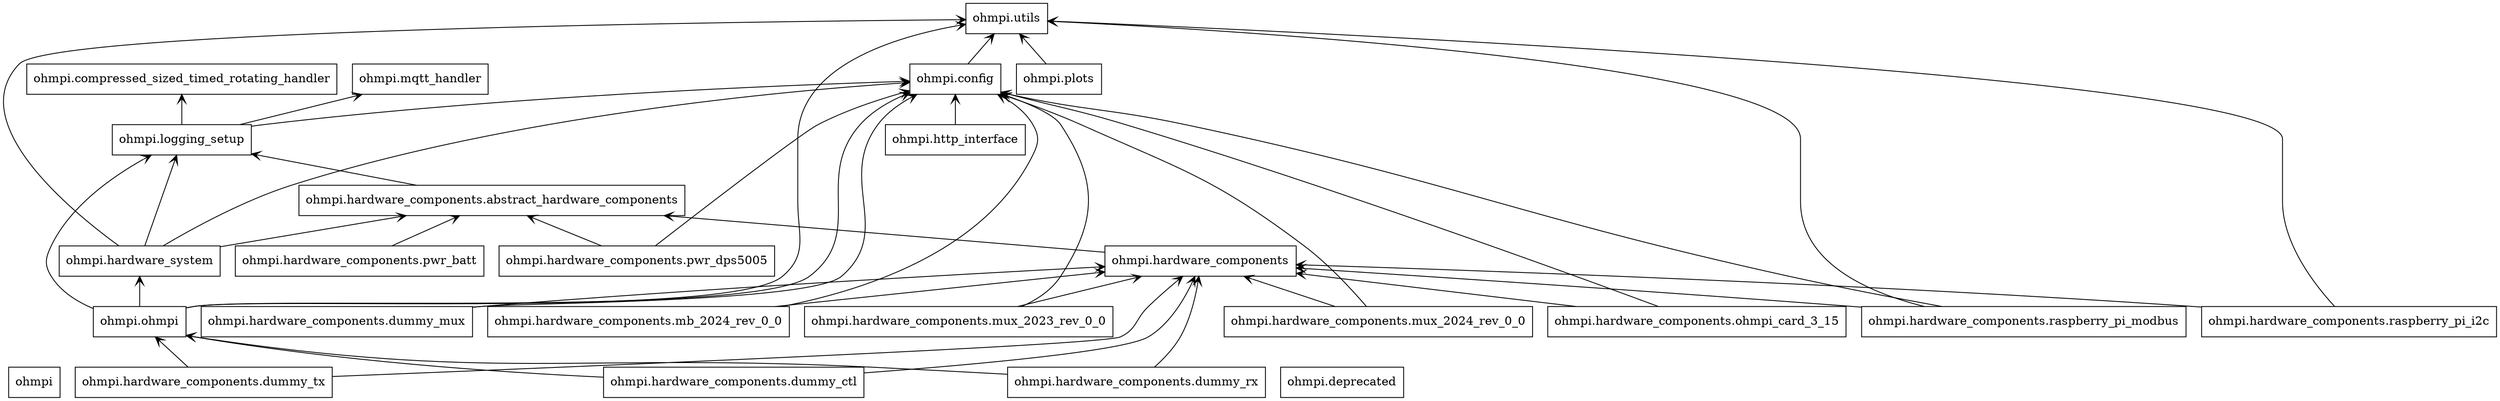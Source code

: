 digraph "packages_uml_ohmpi" {
charset="utf-8"
rankdir=BT
"0" [label="ohmpi", shape="box"];
"1" [label="ohmpi.compressed_sized_timed_rotating_handler", shape="box"];
"2" [label="ohmpi.config", shape="box"];
"3" [label="ohmpi.deprecated", shape="box"];
"4" [label="ohmpi.hardware_components", shape="box"];
"5" [label="ohmpi.hardware_components.abstract_hardware_components", shape="box"];
"6" [label="ohmpi.hardware_components.dummy_ctl", shape="box"];
"7" [label="ohmpi.hardware_components.dummy_mux", shape="box"];
"8" [label="ohmpi.hardware_components.dummy_rx", shape="box"];
"9" [label="ohmpi.hardware_components.dummy_tx", shape="box"];
"10" [label="ohmpi.hardware_components.mb_2024_rev_0_0", shape="box"];
"11" [label="ohmpi.hardware_components.mux_2023_rev_0_0", shape="box"];
"12" [label="ohmpi.hardware_components.mux_2024_rev_0_0", shape="box"];
"13" [label="ohmpi.hardware_components.ohmpi_card_3_15", shape="box"];
"14" [label="ohmpi.hardware_components.pwr_batt", shape="box"];
"15" [label="ohmpi.hardware_components.pwr_dps5005", shape="box"];
"16" [label="ohmpi.hardware_components.raspberry_pi_i2c", shape="box"];
"17" [label="ohmpi.hardware_components.raspberry_pi_modbus", shape="box"];
"18" [label="ohmpi.hardware_system", shape="box"];
"19" [label="ohmpi.http_interface", shape="box"];
"20" [label="ohmpi.logging_setup", shape="box"];
"21" [label="ohmpi.mqtt_handler", shape="box"];
"22" [label="ohmpi.ohmpi", shape="box"];
"23" [label="ohmpi.plots", shape="box"];
"24" [label="ohmpi.utils", shape="box"];
"2" -> "24" [arrowhead="open", arrowtail="none"];
"4" -> "5" [arrowhead="open", arrowtail="none"];
"5" -> "20" [arrowhead="open", arrowtail="none"];
"6" -> "4" [arrowhead="open", arrowtail="none"];
"6" -> "22" [arrowhead="open", arrowtail="none"];
"7" -> "2" [arrowhead="open", arrowtail="none"];
"7" -> "4" [arrowhead="open", arrowtail="none"];
"8" -> "4" [arrowhead="open", arrowtail="none"];
"8" -> "22" [arrowhead="open", arrowtail="none"];
"9" -> "4" [arrowhead="open", arrowtail="none"];
"9" -> "22" [arrowhead="open", arrowtail="none"];
"10" -> "2" [arrowhead="open", arrowtail="none"];
"10" -> "4" [arrowhead="open", arrowtail="none"];
"11" -> "2" [arrowhead="open", arrowtail="none"];
"11" -> "4" [arrowhead="open", arrowtail="none"];
"12" -> "2" [arrowhead="open", arrowtail="none"];
"12" -> "4" [arrowhead="open", arrowtail="none"];
"13" -> "2" [arrowhead="open", arrowtail="none"];
"13" -> "4" [arrowhead="open", arrowtail="none"];
"14" -> "5" [arrowhead="open", arrowtail="none"];
"15" -> "2" [arrowhead="open", arrowtail="none"];
"15" -> "5" [arrowhead="open", arrowtail="none"];
"16" -> "4" [arrowhead="open", arrowtail="none"];
"16" -> "24" [arrowhead="open", arrowtail="none"];
"17" -> "2" [arrowhead="open", arrowtail="none"];
"17" -> "4" [arrowhead="open", arrowtail="none"];
"17" -> "24" [arrowhead="open", arrowtail="none"];
"18" -> "2" [arrowhead="open", arrowtail="none"];
"18" -> "5" [arrowhead="open", arrowtail="none"];
"18" -> "20" [arrowhead="open", arrowtail="none"];
"18" -> "24" [arrowhead="open", arrowtail="none"];
"19" -> "2" [arrowhead="open", arrowtail="none"];
"20" -> "1" [arrowhead="open", arrowtail="none"];
"20" -> "2" [arrowhead="open", arrowtail="none"];
"20" -> "21" [arrowhead="open", arrowtail="none"];
"22" -> "2" [arrowhead="open", arrowtail="none"];
"22" -> "18" [arrowhead="open", arrowtail="none"];
"22" -> "20" [arrowhead="open", arrowtail="none"];
"22" -> "24" [arrowhead="open", arrowtail="none"];
"23" -> "24" [arrowhead="open", arrowtail="none"];
}
